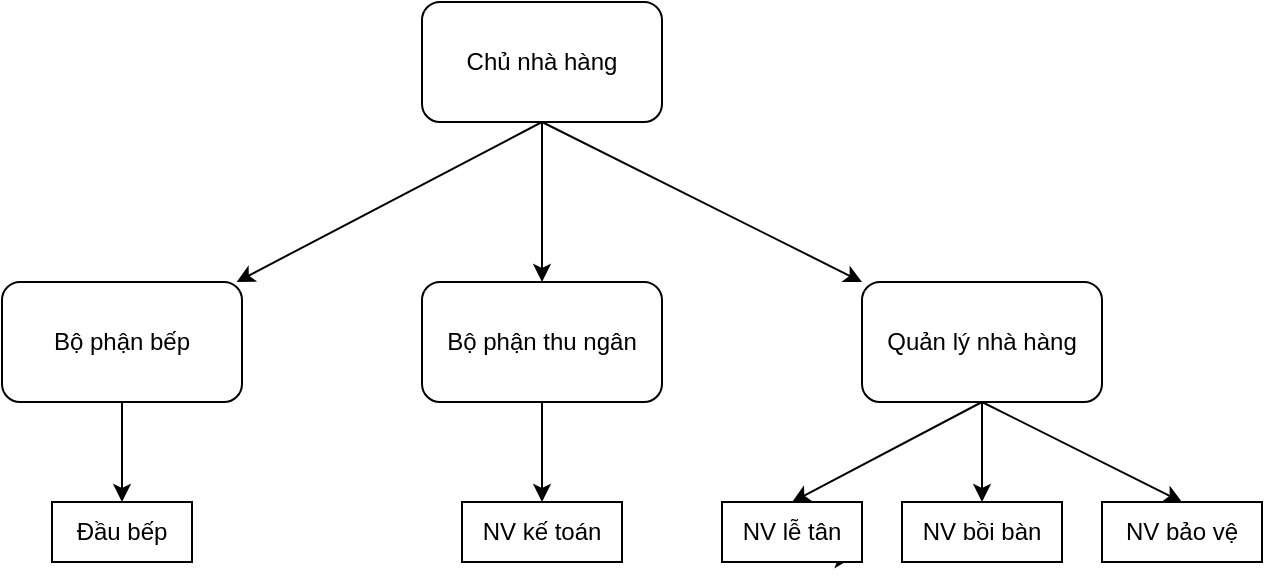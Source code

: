 <mxfile version="20.5.3" type="github">
  <diagram name="Page-1" id="b98fa263-6416-c6ec-5b7d-78bf54ef71d0">
    <mxGraphModel dx="688" dy="427" grid="1" gridSize="10" guides="1" tooltips="1" connect="1" arrows="1" fold="1" page="1" pageScale="1.5" pageWidth="1169" pageHeight="826" background="none" math="0" shadow="0">
      <root>
        <mxCell id="0" style=";html=1;" />
        <mxCell id="1" style=";html=1;" parent="0" />
        <mxCell id="GFAJwvtVWzmdnU1n2fmv-5" style="edgeStyle=orthogonalEdgeStyle;rounded=0;orthogonalLoop=1;jettySize=auto;html=1;" edge="1" parent="1" source="GFAJwvtVWzmdnU1n2fmv-1" target="GFAJwvtVWzmdnU1n2fmv-3">
          <mxGeometry relative="1" as="geometry">
            <Array as="points">
              <mxPoint x="920" y="490" />
              <mxPoint x="920" y="490" />
            </Array>
          </mxGeometry>
        </mxCell>
        <mxCell id="GFAJwvtVWzmdnU1n2fmv-8" style="orthogonalLoop=1;jettySize=auto;html=1;rounded=0;exitX=0.5;exitY=1;exitDx=0;exitDy=0;" edge="1" parent="1" source="GFAJwvtVWzmdnU1n2fmv-1" target="GFAJwvtVWzmdnU1n2fmv-4">
          <mxGeometry relative="1" as="geometry" />
        </mxCell>
        <mxCell id="GFAJwvtVWzmdnU1n2fmv-9" style="rounded=0;orthogonalLoop=1;jettySize=auto;html=1;exitX=0.5;exitY=1;exitDx=0;exitDy=0;" edge="1" parent="1" source="GFAJwvtVWzmdnU1n2fmv-1" target="GFAJwvtVWzmdnU1n2fmv-2">
          <mxGeometry relative="1" as="geometry" />
        </mxCell>
        <mxCell id="GFAJwvtVWzmdnU1n2fmv-1" value="Chủ nhà hàng" style="rounded=1;whiteSpace=wrap;html=1;" vertex="1" parent="1">
          <mxGeometry x="860" y="390" width="120" height="60" as="geometry" />
        </mxCell>
        <mxCell id="GFAJwvtVWzmdnU1n2fmv-12" style="edgeStyle=none;rounded=0;orthogonalLoop=1;jettySize=auto;html=1;exitX=0.5;exitY=1;exitDx=0;exitDy=0;entryX=0.5;entryY=0;entryDx=0;entryDy=0;" edge="1" parent="1" source="GFAJwvtVWzmdnU1n2fmv-2">
          <mxGeometry relative="1" as="geometry">
            <mxPoint x="710" y="640" as="targetPoint" />
          </mxGeometry>
        </mxCell>
        <mxCell id="GFAJwvtVWzmdnU1n2fmv-2" value="Bộ phận bếp" style="rounded=1;whiteSpace=wrap;html=1;" vertex="1" parent="1">
          <mxGeometry x="650" y="530" width="120" height="60" as="geometry" />
        </mxCell>
        <mxCell id="GFAJwvtVWzmdnU1n2fmv-22" style="edgeStyle=none;rounded=0;orthogonalLoop=1;jettySize=auto;html=1;entryX=0.5;entryY=0;entryDx=0;entryDy=0;" edge="1" parent="1" source="GFAJwvtVWzmdnU1n2fmv-3" target="GFAJwvtVWzmdnU1n2fmv-18">
          <mxGeometry relative="1" as="geometry" />
        </mxCell>
        <mxCell id="GFAJwvtVWzmdnU1n2fmv-3" value="Bộ phận thu ngân" style="rounded=1;whiteSpace=wrap;html=1;" vertex="1" parent="1">
          <mxGeometry x="860" y="530" width="120" height="60" as="geometry" />
        </mxCell>
        <mxCell id="GFAJwvtVWzmdnU1n2fmv-30" style="edgeStyle=none;rounded=0;orthogonalLoop=1;jettySize=auto;html=1;entryX=0.5;entryY=0;entryDx=0;entryDy=0;" edge="1" parent="1" source="GFAJwvtVWzmdnU1n2fmv-4" target="GFAJwvtVWzmdnU1n2fmv-24">
          <mxGeometry relative="1" as="geometry" />
        </mxCell>
        <mxCell id="GFAJwvtVWzmdnU1n2fmv-31" style="edgeStyle=none;rounded=0;orthogonalLoop=1;jettySize=auto;html=1;entryX=0.5;entryY=0;entryDx=0;entryDy=0;exitX=0.5;exitY=1;exitDx=0;exitDy=0;" edge="1" parent="1" source="GFAJwvtVWzmdnU1n2fmv-4" target="GFAJwvtVWzmdnU1n2fmv-23">
          <mxGeometry relative="1" as="geometry" />
        </mxCell>
        <mxCell id="GFAJwvtVWzmdnU1n2fmv-32" style="edgeStyle=none;rounded=0;orthogonalLoop=1;jettySize=auto;html=1;entryX=0.5;entryY=0;entryDx=0;entryDy=0;exitX=0.5;exitY=1;exitDx=0;exitDy=0;" edge="1" parent="1" source="GFAJwvtVWzmdnU1n2fmv-4" target="GFAJwvtVWzmdnU1n2fmv-25">
          <mxGeometry relative="1" as="geometry" />
        </mxCell>
        <mxCell id="GFAJwvtVWzmdnU1n2fmv-4" value="Quản lý nhà hàng" style="rounded=1;whiteSpace=wrap;html=1;" vertex="1" parent="1">
          <mxGeometry x="1080" y="530" width="120" height="60" as="geometry" />
        </mxCell>
        <mxCell id="GFAJwvtVWzmdnU1n2fmv-14" style="edgeStyle=none;rounded=0;orthogonalLoop=1;jettySize=auto;html=1;entryX=0.5;entryY=0;entryDx=0;entryDy=0;" edge="1" parent="1">
          <mxGeometry relative="1" as="geometry">
            <mxPoint x="920" y="630" as="sourcePoint" />
            <mxPoint x="920" y="630" as="targetPoint" />
          </mxGeometry>
        </mxCell>
        <mxCell id="GFAJwvtVWzmdnU1n2fmv-17" value="Đầu bếp" style="rounded=0;whiteSpace=wrap;html=1;" vertex="1" parent="1">
          <mxGeometry x="675" y="640" width="70" height="30" as="geometry" />
        </mxCell>
        <mxCell id="GFAJwvtVWzmdnU1n2fmv-18" value="NV kế toán" style="rounded=0;whiteSpace=wrap;html=1;" vertex="1" parent="1">
          <mxGeometry x="880" y="640" width="80" height="30" as="geometry" />
        </mxCell>
        <mxCell id="GFAJwvtVWzmdnU1n2fmv-19" style="edgeStyle=none;rounded=0;orthogonalLoop=1;jettySize=auto;html=1;entryX=0.5;entryY=0;entryDx=0;entryDy=0;" edge="1" parent="1" source="GFAJwvtVWzmdnU1n2fmv-18" target="GFAJwvtVWzmdnU1n2fmv-18">
          <mxGeometry relative="1" as="geometry" />
        </mxCell>
        <mxCell id="GFAJwvtVWzmdnU1n2fmv-27" style="edgeStyle=none;rounded=0;orthogonalLoop=1;jettySize=auto;html=1;exitX=0.5;exitY=1;exitDx=0;exitDy=0;" edge="1" parent="1" source="GFAJwvtVWzmdnU1n2fmv-23">
          <mxGeometry relative="1" as="geometry">
            <mxPoint x="1075" y="668" as="targetPoint" />
          </mxGeometry>
        </mxCell>
        <mxCell id="GFAJwvtVWzmdnU1n2fmv-23" value="NV lễ tân" style="rounded=0;whiteSpace=wrap;html=1;" vertex="1" parent="1">
          <mxGeometry x="1010" y="640" width="70" height="30" as="geometry" />
        </mxCell>
        <mxCell id="GFAJwvtVWzmdnU1n2fmv-24" value="NV bồi bàn" style="rounded=0;whiteSpace=wrap;html=1;" vertex="1" parent="1">
          <mxGeometry x="1100" y="640" width="80" height="30" as="geometry" />
        </mxCell>
        <mxCell id="GFAJwvtVWzmdnU1n2fmv-25" value="NV bảo vệ" style="rounded=0;whiteSpace=wrap;html=1;" vertex="1" parent="1">
          <mxGeometry x="1200" y="640" width="80" height="30" as="geometry" />
        </mxCell>
      </root>
    </mxGraphModel>
  </diagram>
</mxfile>
